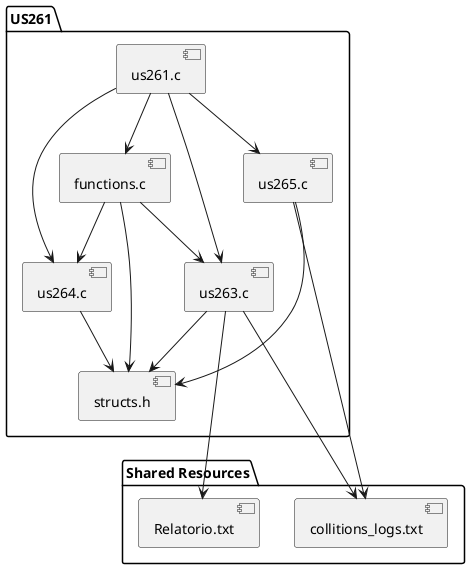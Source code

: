 @startuml

package "US261" {
    [us261.c] --> [functions.c]
    [us261.c] --> [us263.c]
    [us261.c] --> [us264.c]
    [us261.c] --> [us265.c]

    [functions.c] --> [us263.c]
    [functions.c] --> [us264.c]
    [functions.c] --> [structs.h]

    [us263.c] --> [structs.h]
    [us264.c] --> [structs.h]
    [us265.c] --> [structs.h]
}

package "Shared Resources" {
    [collitions_logs.txt]
    [Relatorio.txt]
}

[us263.c] ---> [collitions_logs.txt]
[us265.c] ---> [collitions_logs.txt]
[us263.c] ---> [Relatorio.txt]

@enduml